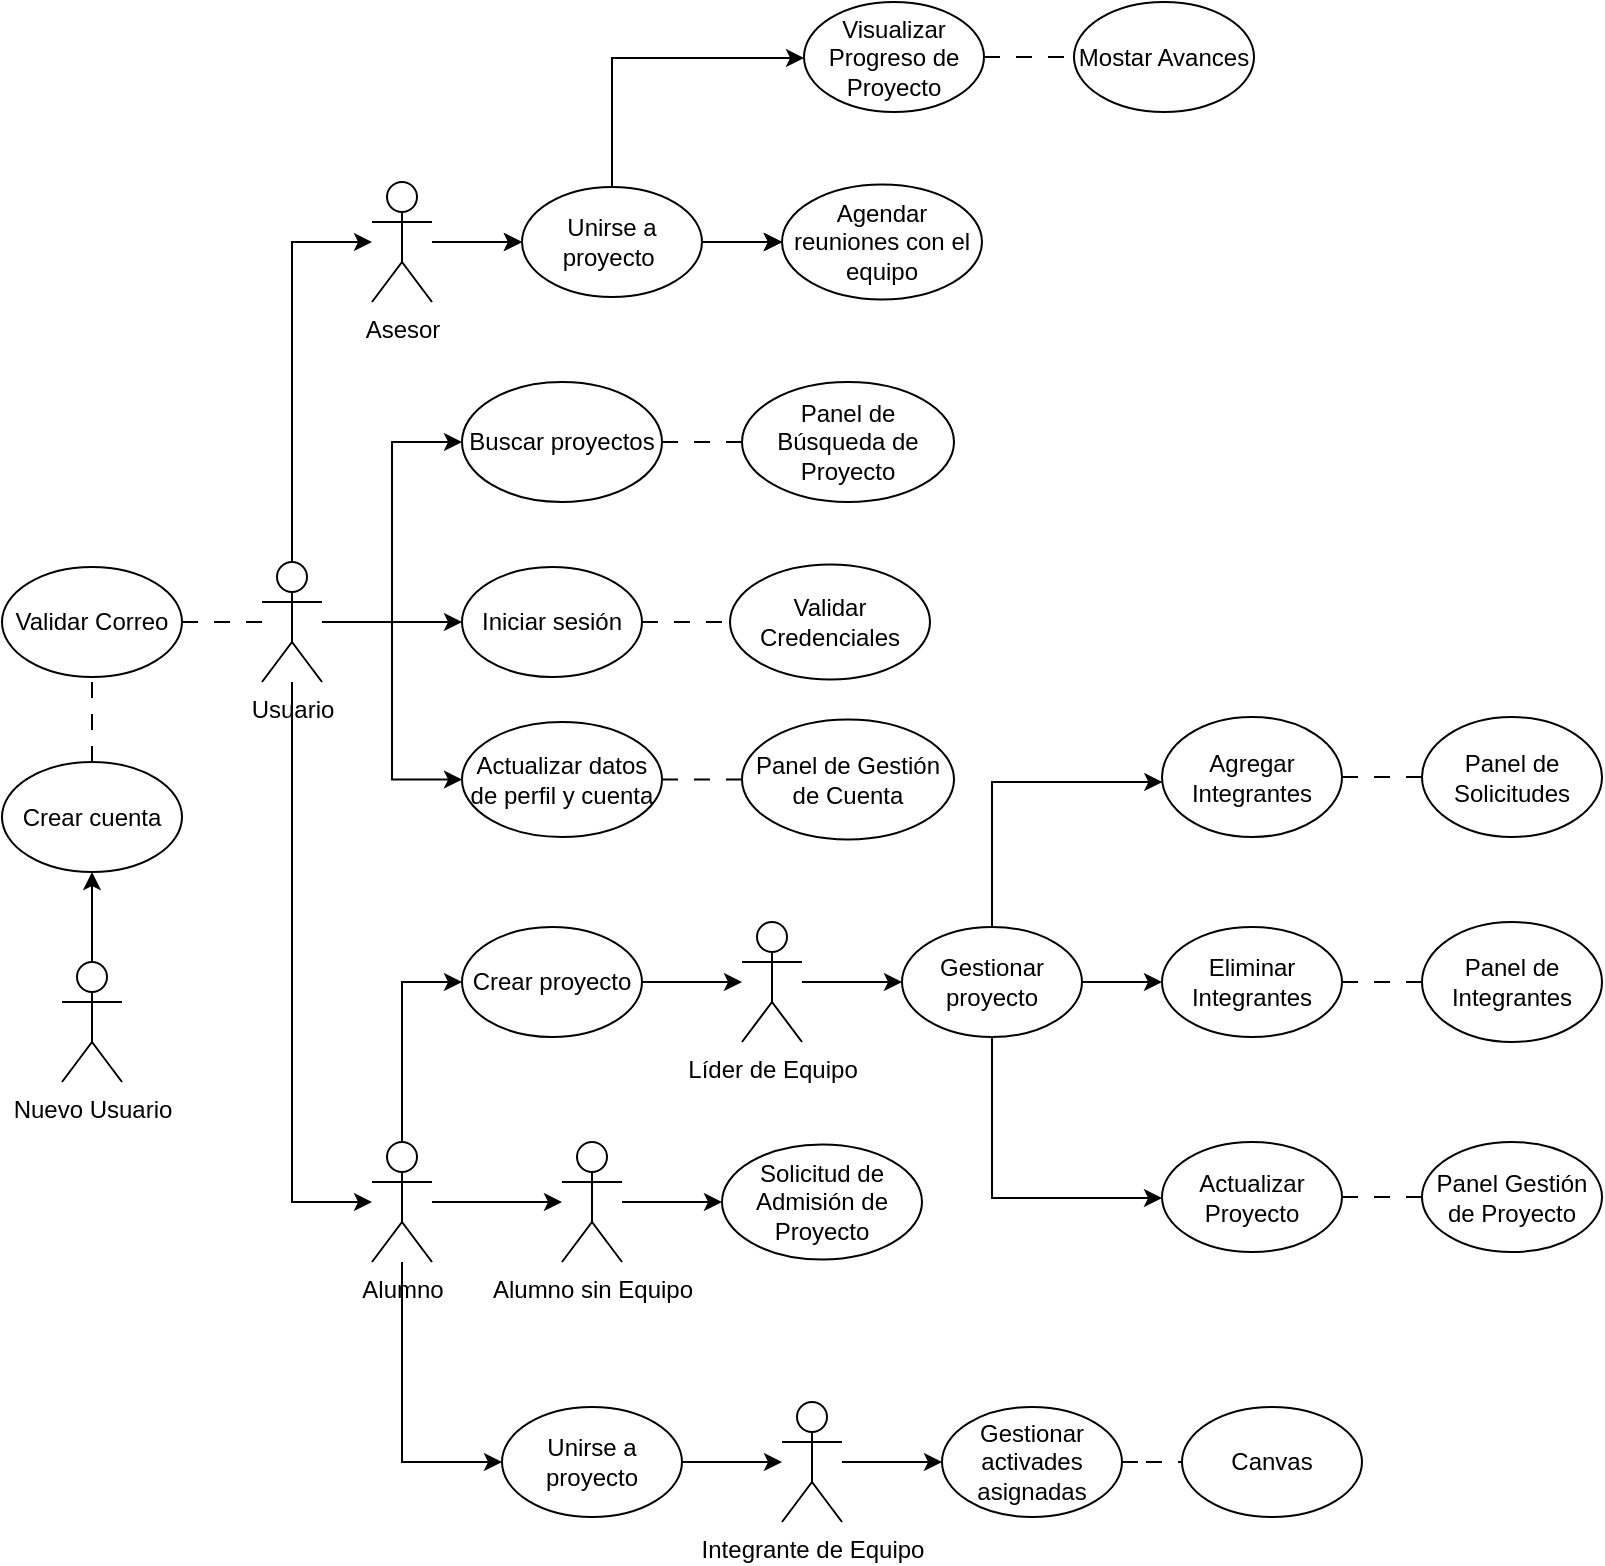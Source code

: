 <mxfile version="24.7.17">
  <diagram name="Página-1" id="Q3MQK9eLE-fshYRaL-MQ">
    <mxGraphModel dx="1529" dy="937" grid="1" gridSize="10" guides="1" tooltips="1" connect="1" arrows="1" fold="1" page="1" pageScale="1" pageWidth="827" pageHeight="1169" math="0" shadow="0">
      <root>
        <mxCell id="Eu2buTDhop-BOXAHw6NF-0" />
        <mxCell id="Eu2buTDhop-BOXAHw6NF-1" parent="Eu2buTDhop-BOXAHw6NF-0" />
        <mxCell id="0c--Cq4GU_85b215walp-6" value="" style="edgeStyle=orthogonalEdgeStyle;rounded=0;orthogonalLoop=1;jettySize=auto;html=1;" parent="Eu2buTDhop-BOXAHw6NF-1" source="0c--Cq4GU_85b215walp-0" target="0c--Cq4GU_85b215walp-5" edge="1">
          <mxGeometry relative="1" as="geometry" />
        </mxCell>
        <mxCell id="0c--Cq4GU_85b215walp-0" value="Nuevo Usuario" style="shape=umlActor;verticalLabelPosition=bottom;verticalAlign=top;html=1;outlineConnect=0;" parent="Eu2buTDhop-BOXAHw6NF-1" vertex="1">
          <mxGeometry x="44" y="590" width="30" height="60" as="geometry" />
        </mxCell>
        <mxCell id="PGBivgjFUVnGUzISr3lj-24" value="" style="edgeStyle=orthogonalEdgeStyle;rounded=0;orthogonalLoop=1;jettySize=auto;html=1;endArrow=none;endFill=0;dashed=1;dashPattern=8 8;" parent="Eu2buTDhop-BOXAHw6NF-1" source="0c--Cq4GU_85b215walp-5" target="PGBivgjFUVnGUzISr3lj-23" edge="1">
          <mxGeometry relative="1" as="geometry" />
        </mxCell>
        <mxCell id="0c--Cq4GU_85b215walp-5" value="Crear cuenta" style="ellipse;whiteSpace=wrap;html=1;verticalAlign=middle;align=center;" parent="Eu2buTDhop-BOXAHw6NF-1" vertex="1">
          <mxGeometry x="14" y="490" width="90" height="55" as="geometry" />
        </mxCell>
        <mxCell id="0c--Cq4GU_85b215walp-53" style="edgeStyle=orthogonalEdgeStyle;rounded=0;orthogonalLoop=1;jettySize=auto;html=1;" parent="Eu2buTDhop-BOXAHw6NF-1" source="0c--Cq4GU_85b215walp-8" target="0c--Cq4GU_85b215walp-15" edge="1">
          <mxGeometry relative="1" as="geometry">
            <Array as="points">
              <mxPoint x="159" y="230" />
            </Array>
          </mxGeometry>
        </mxCell>
        <mxCell id="0c--Cq4GU_85b215walp-54" style="edgeStyle=orthogonalEdgeStyle;rounded=0;orthogonalLoop=1;jettySize=auto;html=1;" parent="Eu2buTDhop-BOXAHw6NF-1" source="0c--Cq4GU_85b215walp-8" target="0c--Cq4GU_85b215walp-45" edge="1">
          <mxGeometry relative="1" as="geometry">
            <Array as="points">
              <mxPoint x="159" y="710" />
            </Array>
          </mxGeometry>
        </mxCell>
        <mxCell id="PGBivgjFUVnGUzISr3lj-27" value="" style="edgeStyle=orthogonalEdgeStyle;rounded=0;orthogonalLoop=1;jettySize=auto;html=1;" parent="Eu2buTDhop-BOXAHw6NF-1" source="0c--Cq4GU_85b215walp-8" target="PGBivgjFUVnGUzISr3lj-26" edge="1">
          <mxGeometry relative="1" as="geometry" />
        </mxCell>
        <mxCell id="PGBivgjFUVnGUzISr3lj-39" style="edgeStyle=orthogonalEdgeStyle;rounded=0;orthogonalLoop=1;jettySize=auto;html=1;entryX=0;entryY=0.5;entryDx=0;entryDy=0;" parent="Eu2buTDhop-BOXAHw6NF-1" source="0c--Cq4GU_85b215walp-8" target="PGBivgjFUVnGUzISr3lj-20" edge="1">
          <mxGeometry relative="1" as="geometry" />
        </mxCell>
        <mxCell id="vJx__80vHbVH02SjPqjo-4" style="edgeStyle=orthogonalEdgeStyle;rounded=0;orthogonalLoop=1;jettySize=auto;html=1;entryX=0;entryY=0.5;entryDx=0;entryDy=0;" parent="Eu2buTDhop-BOXAHw6NF-1" source="0c--Cq4GU_85b215walp-8" target="vJx__80vHbVH02SjPqjo-2" edge="1">
          <mxGeometry relative="1" as="geometry" />
        </mxCell>
        <mxCell id="0c--Cq4GU_85b215walp-8" value="Usuario" style="shape=umlActor;verticalLabelPosition=bottom;verticalAlign=top;html=1;outlineConnect=0;" parent="Eu2buTDhop-BOXAHw6NF-1" vertex="1">
          <mxGeometry x="144" y="390" width="30" height="60" as="geometry" />
        </mxCell>
        <mxCell id="9_rghuKC3j3RGYFYqaF6-5" style="edgeStyle=orthogonalEdgeStyle;rounded=0;orthogonalLoop=1;jettySize=auto;html=1;entryX=0;entryY=0.5;entryDx=0;entryDy=0;" parent="Eu2buTDhop-BOXAHw6NF-1" source="0c--Cq4GU_85b215walp-15" target="9_rghuKC3j3RGYFYqaF6-3" edge="1">
          <mxGeometry relative="1" as="geometry" />
        </mxCell>
        <mxCell id="0c--Cq4GU_85b215walp-15" value="Asesor" style="shape=umlActor;verticalLabelPosition=bottom;verticalAlign=top;html=1;outlineConnect=0;" parent="Eu2buTDhop-BOXAHw6NF-1" vertex="1">
          <mxGeometry x="199" y="200" width="30" height="60" as="geometry" />
        </mxCell>
        <mxCell id="PGBivgjFUVnGUzISr3lj-4" style="edgeStyle=orthogonalEdgeStyle;rounded=0;orthogonalLoop=1;jettySize=auto;html=1;entryX=0;entryY=0.5;entryDx=0;entryDy=0;" parent="Eu2buTDhop-BOXAHw6NF-1" source="0c--Cq4GU_85b215walp-45" target="PGBivgjFUVnGUzISr3lj-3" edge="1">
          <mxGeometry relative="1" as="geometry">
            <Array as="points">
              <mxPoint x="214" y="600" />
            </Array>
          </mxGeometry>
        </mxCell>
        <mxCell id="PGBivgjFUVnGUzISr3lj-17" style="edgeStyle=orthogonalEdgeStyle;rounded=0;orthogonalLoop=1;jettySize=auto;html=1;entryX=0;entryY=0.5;entryDx=0;entryDy=0;" parent="Eu2buTDhop-BOXAHw6NF-1" source="0c--Cq4GU_85b215walp-45" target="PGBivgjFUVnGUzISr3lj-16" edge="1">
          <mxGeometry relative="1" as="geometry">
            <mxPoint x="214" y="860" as="sourcePoint" />
            <Array as="points">
              <mxPoint x="214" y="840" />
            </Array>
          </mxGeometry>
        </mxCell>
        <mxCell id="Q1BVSHCQuP1x_I5187WG-1" value="" style="edgeStyle=orthogonalEdgeStyle;rounded=0;orthogonalLoop=1;jettySize=auto;html=1;" parent="Eu2buTDhop-BOXAHw6NF-1" source="0c--Cq4GU_85b215walp-45" target="Q1BVSHCQuP1x_I5187WG-0" edge="1">
          <mxGeometry relative="1" as="geometry">
            <Array as="points">
              <mxPoint x="274" y="710" />
              <mxPoint x="274" y="710" />
            </Array>
          </mxGeometry>
        </mxCell>
        <mxCell id="0c--Cq4GU_85b215walp-45" value="Alumno" style="shape=umlActor;verticalLabelPosition=bottom;verticalAlign=top;html=1;outlineConnect=0;" parent="Eu2buTDhop-BOXAHw6NF-1" vertex="1">
          <mxGeometry x="199" y="680" width="30" height="60" as="geometry" />
        </mxCell>
        <mxCell id="PGBivgjFUVnGUzISr3lj-6" style="edgeStyle=orthogonalEdgeStyle;rounded=0;orthogonalLoop=1;jettySize=auto;html=1;entryX=0;entryY=0.5;entryDx=0;entryDy=0;" parent="Eu2buTDhop-BOXAHw6NF-1" source="0c--Cq4GU_85b215walp-47" target="PGBivgjFUVnGUzISr3lj-0" edge="1">
          <mxGeometry relative="1" as="geometry" />
        </mxCell>
        <mxCell id="0c--Cq4GU_85b215walp-47" value="Líder de Equipo" style="shape=umlActor;verticalLabelPosition=bottom;verticalAlign=top;html=1;outlineConnect=0;" parent="Eu2buTDhop-BOXAHw6NF-1" vertex="1">
          <mxGeometry x="384" y="570" width="30" height="60" as="geometry" />
        </mxCell>
        <mxCell id="9_rghuKC3j3RGYFYqaF6-4" value="Agendar reuniones con el equipo" style="ellipse;whiteSpace=wrap;html=1;verticalAlign=middle;align=center;" parent="Eu2buTDhop-BOXAHw6NF-1" vertex="1">
          <mxGeometry x="404" y="201.25" width="100" height="57.5" as="geometry" />
        </mxCell>
        <mxCell id="9_rghuKC3j3RGYFYqaF6-7" value="" style="edgeStyle=orthogonalEdgeStyle;rounded=0;orthogonalLoop=1;jettySize=auto;html=1;entryX=0;entryY=0.5;entryDx=0;entryDy=0;" parent="Eu2buTDhop-BOXAHw6NF-1" source="0c--Cq4GU_85b215walp-15" target="9_rghuKC3j3RGYFYqaF6-3" edge="1">
          <mxGeometry relative="1" as="geometry">
            <mxPoint x="229" y="230" as="sourcePoint" />
            <mxPoint x="424" y="230" as="targetPoint" />
          </mxGeometry>
        </mxCell>
        <mxCell id="9_rghuKC3j3RGYFYqaF6-8" value="" style="edgeStyle=orthogonalEdgeStyle;rounded=0;orthogonalLoop=1;jettySize=auto;html=1;" parent="Eu2buTDhop-BOXAHw6NF-1" source="9_rghuKC3j3RGYFYqaF6-3" target="9_rghuKC3j3RGYFYqaF6-4" edge="1">
          <mxGeometry relative="1" as="geometry" />
        </mxCell>
        <mxCell id="Q1BVSHCQuP1x_I5187WG-7" value="" style="edgeStyle=orthogonalEdgeStyle;rounded=0;orthogonalLoop=1;jettySize=auto;html=1;" parent="Eu2buTDhop-BOXAHw6NF-1" source="9_rghuKC3j3RGYFYqaF6-3" target="9_rghuKC3j3RGYFYqaF6-4" edge="1">
          <mxGeometry relative="1" as="geometry" />
        </mxCell>
        <mxCell id="Q1BVSHCQuP1x_I5187WG-8" value="" style="edgeStyle=orthogonalEdgeStyle;rounded=0;orthogonalLoop=1;jettySize=auto;html=1;" parent="Eu2buTDhop-BOXAHw6NF-1" source="9_rghuKC3j3RGYFYqaF6-3" target="9_rghuKC3j3RGYFYqaF6-4" edge="1">
          <mxGeometry relative="1" as="geometry" />
        </mxCell>
        <mxCell id="Q1BVSHCQuP1x_I5187WG-10" value="" style="edgeStyle=orthogonalEdgeStyle;rounded=0;orthogonalLoop=1;jettySize=auto;html=1;" parent="Eu2buTDhop-BOXAHw6NF-1" source="9_rghuKC3j3RGYFYqaF6-3" target="Q1BVSHCQuP1x_I5187WG-9" edge="1">
          <mxGeometry relative="1" as="geometry">
            <Array as="points">
              <mxPoint x="319" y="138" />
            </Array>
          </mxGeometry>
        </mxCell>
        <mxCell id="9_rghuKC3j3RGYFYqaF6-3" value="Unirse a proyecto&amp;nbsp;" style="ellipse;whiteSpace=wrap;html=1;verticalAlign=middle;align=center;" parent="Eu2buTDhop-BOXAHw6NF-1" vertex="1">
          <mxGeometry x="274" y="202.5" width="90" height="55" as="geometry" />
        </mxCell>
        <mxCell id="PGBivgjFUVnGUzISr3lj-41" value="" style="edgeStyle=orthogonalEdgeStyle;rounded=0;orthogonalLoop=1;jettySize=auto;html=1;" parent="Eu2buTDhop-BOXAHw6NF-1" source="PGBivgjFUVnGUzISr3lj-0" target="PGBivgjFUVnGUzISr3lj-40" edge="1">
          <mxGeometry relative="1" as="geometry" />
        </mxCell>
        <mxCell id="PGBivgjFUVnGUzISr3lj-44" value="" style="edgeStyle=orthogonalEdgeStyle;rounded=0;orthogonalLoop=1;jettySize=auto;html=1;exitX=0.5;exitY=1;exitDx=0;exitDy=0;" parent="Eu2buTDhop-BOXAHw6NF-1" source="PGBivgjFUVnGUzISr3lj-0" target="PGBivgjFUVnGUzISr3lj-43" edge="1">
          <mxGeometry relative="1" as="geometry">
            <Array as="points">
              <mxPoint x="509" y="708" />
            </Array>
          </mxGeometry>
        </mxCell>
        <mxCell id="-abihIE500p0bfGIa6gH-3" value="" style="edgeStyle=orthogonalEdgeStyle;rounded=0;orthogonalLoop=1;jettySize=auto;html=1;exitX=0.5;exitY=0;exitDx=0;exitDy=0;" parent="Eu2buTDhop-BOXAHw6NF-1" source="PGBivgjFUVnGUzISr3lj-0" target="-abihIE500p0bfGIa6gH-2" edge="1">
          <mxGeometry relative="1" as="geometry">
            <Array as="points">
              <mxPoint x="509" y="500" />
            </Array>
          </mxGeometry>
        </mxCell>
        <mxCell id="PGBivgjFUVnGUzISr3lj-0" value="Gestionar proyecto" style="ellipse;whiteSpace=wrap;html=1;verticalAlign=middle;align=center;" parent="Eu2buTDhop-BOXAHw6NF-1" vertex="1">
          <mxGeometry x="464" y="572.5" width="90" height="55" as="geometry" />
        </mxCell>
        <mxCell id="PGBivgjFUVnGUzISr3lj-7" style="edgeStyle=orthogonalEdgeStyle;rounded=0;orthogonalLoop=1;jettySize=auto;html=1;" parent="Eu2buTDhop-BOXAHw6NF-1" source="PGBivgjFUVnGUzISr3lj-3" target="0c--Cq4GU_85b215walp-47" edge="1">
          <mxGeometry relative="1" as="geometry" />
        </mxCell>
        <mxCell id="PGBivgjFUVnGUzISr3lj-3" value="Crear proyecto" style="ellipse;whiteSpace=wrap;html=1;verticalAlign=middle;align=center;" parent="Eu2buTDhop-BOXAHw6NF-1" vertex="1">
          <mxGeometry x="244" y="572.5" width="90" height="55" as="geometry" />
        </mxCell>
        <mxCell id="PGBivgjFUVnGUzISr3lj-12" style="edgeStyle=orthogonalEdgeStyle;rounded=0;orthogonalLoop=1;jettySize=auto;html=1;entryX=0;entryY=0.5;entryDx=0;entryDy=0;" parent="Eu2buTDhop-BOXAHw6NF-1" source="PGBivgjFUVnGUzISr3lj-13" target="PGBivgjFUVnGUzISr3lj-14" edge="1">
          <mxGeometry relative="1" as="geometry" />
        </mxCell>
        <mxCell id="PGBivgjFUVnGUzISr3lj-13" value="Integrante de Equipo" style="shape=umlActor;verticalLabelPosition=bottom;verticalAlign=top;html=1;outlineConnect=0;" parent="Eu2buTDhop-BOXAHw6NF-1" vertex="1">
          <mxGeometry x="404" y="810" width="30" height="60" as="geometry" />
        </mxCell>
        <mxCell id="vJx__80vHbVH02SjPqjo-7" value="" style="edgeStyle=orthogonalEdgeStyle;rounded=0;orthogonalLoop=1;jettySize=auto;html=1;endArrow=none;endFill=0;dashed=1;dashPattern=8 8;" parent="Eu2buTDhop-BOXAHw6NF-1" source="PGBivgjFUVnGUzISr3lj-14" target="vJx__80vHbVH02SjPqjo-6" edge="1">
          <mxGeometry relative="1" as="geometry" />
        </mxCell>
        <mxCell id="PGBivgjFUVnGUzISr3lj-14" value="Gestionar activades asignadas" style="ellipse;whiteSpace=wrap;html=1;verticalAlign=middle;align=center;" parent="Eu2buTDhop-BOXAHw6NF-1" vertex="1">
          <mxGeometry x="484" y="812.5" width="90" height="55" as="geometry" />
        </mxCell>
        <mxCell id="PGBivgjFUVnGUzISr3lj-15" style="edgeStyle=orthogonalEdgeStyle;rounded=0;orthogonalLoop=1;jettySize=auto;html=1;" parent="Eu2buTDhop-BOXAHw6NF-1" source="PGBivgjFUVnGUzISr3lj-16" target="PGBivgjFUVnGUzISr3lj-13" edge="1">
          <mxGeometry relative="1" as="geometry" />
        </mxCell>
        <mxCell id="PGBivgjFUVnGUzISr3lj-16" value="Unirse a proyecto" style="ellipse;whiteSpace=wrap;html=1;verticalAlign=middle;align=center;" parent="Eu2buTDhop-BOXAHw6NF-1" vertex="1">
          <mxGeometry x="264" y="812.5" width="90" height="55" as="geometry" />
        </mxCell>
        <mxCell id="vJx__80vHbVH02SjPqjo-1" value="" style="edgeStyle=orthogonalEdgeStyle;rounded=0;orthogonalLoop=1;jettySize=auto;html=1;endArrow=none;endFill=0;dashed=1;dashPattern=8 8;" parent="Eu2buTDhop-BOXAHw6NF-1" source="PGBivgjFUVnGUzISr3lj-20" target="vJx__80vHbVH02SjPqjo-0" edge="1">
          <mxGeometry relative="1" as="geometry" />
        </mxCell>
        <mxCell id="PGBivgjFUVnGUzISr3lj-20" value="Actualizar datos de perfil y cuenta" style="ellipse;whiteSpace=wrap;html=1;verticalAlign=middle;align=center;" parent="Eu2buTDhop-BOXAHw6NF-1" vertex="1">
          <mxGeometry x="244" y="470" width="100" height="57.5" as="geometry" />
        </mxCell>
        <mxCell id="PGBivgjFUVnGUzISr3lj-25" value="" style="edgeStyle=orthogonalEdgeStyle;rounded=0;orthogonalLoop=1;jettySize=auto;html=1;endArrow=none;endFill=0;dashed=1;dashPattern=8 8;" parent="Eu2buTDhop-BOXAHw6NF-1" source="PGBivgjFUVnGUzISr3lj-23" target="0c--Cq4GU_85b215walp-8" edge="1">
          <mxGeometry relative="1" as="geometry" />
        </mxCell>
        <mxCell id="PGBivgjFUVnGUzISr3lj-23" value="Validar Correo" style="ellipse;whiteSpace=wrap;html=1;verticalAlign=middle;align=center;" parent="Eu2buTDhop-BOXAHw6NF-1" vertex="1">
          <mxGeometry x="14" y="392.5" width="90" height="55" as="geometry" />
        </mxCell>
        <mxCell id="PGBivgjFUVnGUzISr3lj-30" value="" style="edgeStyle=orthogonalEdgeStyle;rounded=0;orthogonalLoop=1;jettySize=auto;html=1;endArrow=none;endFill=0;dashed=1;dashPattern=8 8;" parent="Eu2buTDhop-BOXAHw6NF-1" source="PGBivgjFUVnGUzISr3lj-26" target="PGBivgjFUVnGUzISr3lj-28" edge="1">
          <mxGeometry relative="1" as="geometry" />
        </mxCell>
        <mxCell id="PGBivgjFUVnGUzISr3lj-26" value="Iniciar sesión" style="ellipse;whiteSpace=wrap;html=1;verticalAlign=middle;align=center;" parent="Eu2buTDhop-BOXAHw6NF-1" vertex="1">
          <mxGeometry x="244" y="392.5" width="90" height="55" as="geometry" />
        </mxCell>
        <mxCell id="PGBivgjFUVnGUzISr3lj-28" value="Validar Credenciales" style="ellipse;whiteSpace=wrap;html=1;verticalAlign=middle;align=center;" parent="Eu2buTDhop-BOXAHw6NF-1" vertex="1">
          <mxGeometry x="378" y="391.25" width="100" height="57.5" as="geometry" />
        </mxCell>
        <mxCell id="5M0Ydp9KJkjTWztyCfgb-0" value="" style="edgeStyle=orthogonalEdgeStyle;rounded=0;orthogonalLoop=1;jettySize=auto;html=1;endArrow=none;endFill=0;dashed=1;dashPattern=8 8;" parent="Eu2buTDhop-BOXAHw6NF-1" source="PGBivgjFUVnGUzISr3lj-40" target="e3v-rX-F-pmXQ6O5jwZ3-2" edge="1">
          <mxGeometry relative="1" as="geometry" />
        </mxCell>
        <mxCell id="PGBivgjFUVnGUzISr3lj-40" value="Eliminar Integrantes" style="ellipse;whiteSpace=wrap;html=1;verticalAlign=middle;align=center;" parent="Eu2buTDhop-BOXAHw6NF-1" vertex="1">
          <mxGeometry x="594" y="572.5" width="90" height="55" as="geometry" />
        </mxCell>
        <mxCell id="5M0Ydp9KJkjTWztyCfgb-2" value="" style="edgeStyle=orthogonalEdgeStyle;rounded=0;orthogonalLoop=1;jettySize=auto;html=1;endArrow=none;endFill=0;dashed=1;dashPattern=8 8;" parent="Eu2buTDhop-BOXAHw6NF-1" source="PGBivgjFUVnGUzISr3lj-43" target="5M0Ydp9KJkjTWztyCfgb-1" edge="1">
          <mxGeometry relative="1" as="geometry" />
        </mxCell>
        <mxCell id="PGBivgjFUVnGUzISr3lj-43" value="Actualizar Proyecto" style="ellipse;whiteSpace=wrap;html=1;verticalAlign=middle;align=center;" parent="Eu2buTDhop-BOXAHw6NF-1" vertex="1">
          <mxGeometry x="594" y="680" width="90" height="55" as="geometry" />
        </mxCell>
        <mxCell id="5M0Ydp9KJkjTWztyCfgb-3" value="" style="edgeStyle=orthogonalEdgeStyle;rounded=0;orthogonalLoop=1;jettySize=auto;html=1;endArrow=none;endFill=0;dashed=1;dashPattern=8 8;" parent="Eu2buTDhop-BOXAHw6NF-1" source="-abihIE500p0bfGIa6gH-2" target="-abihIE500p0bfGIa6gH-4" edge="1">
          <mxGeometry relative="1" as="geometry" />
        </mxCell>
        <mxCell id="-abihIE500p0bfGIa6gH-2" value="Agregar Integrantes" style="ellipse;whiteSpace=wrap;html=1;verticalAlign=middle;align=center;" parent="Eu2buTDhop-BOXAHw6NF-1" vertex="1">
          <mxGeometry x="594" y="467.5" width="90" height="60" as="geometry" />
        </mxCell>
        <mxCell id="-abihIE500p0bfGIa6gH-4" value="Panel de Solicitudes" style="ellipse;whiteSpace=wrap;html=1;verticalAlign=middle;align=center;" parent="Eu2buTDhop-BOXAHw6NF-1" vertex="1">
          <mxGeometry x="724" y="467.5" width="90" height="60" as="geometry" />
        </mxCell>
        <mxCell id="e3v-rX-F-pmXQ6O5jwZ3-2" value="Panel de Integrantes" style="ellipse;whiteSpace=wrap;html=1;verticalAlign=middle;align=center;" parent="Eu2buTDhop-BOXAHw6NF-1" vertex="1">
          <mxGeometry x="724" y="570" width="90" height="60" as="geometry" />
        </mxCell>
        <mxCell id="vJx__80vHbVH02SjPqjo-0" value="Panel de Gestión de Cuenta" style="ellipse;whiteSpace=wrap;html=1;verticalAlign=middle;align=center;" parent="Eu2buTDhop-BOXAHw6NF-1" vertex="1">
          <mxGeometry x="384" y="468.75" width="106" height="60" as="geometry" />
        </mxCell>
        <mxCell id="vJx__80vHbVH02SjPqjo-5" value="" style="edgeStyle=orthogonalEdgeStyle;rounded=0;orthogonalLoop=1;jettySize=auto;html=1;endArrow=none;endFill=0;dashed=1;dashPattern=8 8;" parent="Eu2buTDhop-BOXAHw6NF-1" source="vJx__80vHbVH02SjPqjo-2" target="vJx__80vHbVH02SjPqjo-3" edge="1">
          <mxGeometry relative="1" as="geometry" />
        </mxCell>
        <mxCell id="vJx__80vHbVH02SjPqjo-2" value="Buscar proyectos" style="ellipse;whiteSpace=wrap;html=1;verticalAlign=middle;align=center;" parent="Eu2buTDhop-BOXAHw6NF-1" vertex="1">
          <mxGeometry x="244" y="300" width="100" height="60" as="geometry" />
        </mxCell>
        <mxCell id="vJx__80vHbVH02SjPqjo-3" value="Panel de Búsqueda de Proyecto" style="ellipse;whiteSpace=wrap;html=1;verticalAlign=middle;align=center;" parent="Eu2buTDhop-BOXAHw6NF-1" vertex="1">
          <mxGeometry x="384" y="300" width="106" height="60" as="geometry" />
        </mxCell>
        <mxCell id="vJx__80vHbVH02SjPqjo-6" value="Canvas" style="ellipse;whiteSpace=wrap;html=1;verticalAlign=middle;align=center;" parent="Eu2buTDhop-BOXAHw6NF-1" vertex="1">
          <mxGeometry x="604" y="812.5" width="90" height="55" as="geometry" />
        </mxCell>
        <mxCell id="5M0Ydp9KJkjTWztyCfgb-1" value="Panel Gestión de Proyecto" style="ellipse;whiteSpace=wrap;html=1;verticalAlign=middle;align=center;" parent="Eu2buTDhop-BOXAHw6NF-1" vertex="1">
          <mxGeometry x="724" y="680" width="90" height="55" as="geometry" />
        </mxCell>
        <mxCell id="Q1BVSHCQuP1x_I5187WG-6" style="edgeStyle=orthogonalEdgeStyle;rounded=0;orthogonalLoop=1;jettySize=auto;html=1;entryX=0;entryY=0.5;entryDx=0;entryDy=0;" parent="Eu2buTDhop-BOXAHw6NF-1" source="Q1BVSHCQuP1x_I5187WG-0" target="Q1BVSHCQuP1x_I5187WG-5" edge="1">
          <mxGeometry relative="1" as="geometry" />
        </mxCell>
        <mxCell id="Q1BVSHCQuP1x_I5187WG-0" value="Alumno sin Equipo" style="shape=umlActor;verticalLabelPosition=bottom;verticalAlign=top;html=1;outlineConnect=0;" parent="Eu2buTDhop-BOXAHw6NF-1" vertex="1">
          <mxGeometry x="294" y="680" width="30" height="60" as="geometry" />
        </mxCell>
        <mxCell id="Q1BVSHCQuP1x_I5187WG-5" value="Solicitud de Admisión de Proyecto" style="ellipse;whiteSpace=wrap;html=1;verticalAlign=middle;align=center;" parent="Eu2buTDhop-BOXAHw6NF-1" vertex="1">
          <mxGeometry x="374" y="681.25" width="100" height="57.5" as="geometry" />
        </mxCell>
        <mxCell id="Q1BVSHCQuP1x_I5187WG-12" style="edgeStyle=orthogonalEdgeStyle;rounded=0;orthogonalLoop=1;jettySize=auto;html=1;entryX=0;entryY=0.5;entryDx=0;entryDy=0;endArrow=none;endFill=0;dashed=1;dashPattern=8 8;" parent="Eu2buTDhop-BOXAHw6NF-1" source="Q1BVSHCQuP1x_I5187WG-9" target="Q1BVSHCQuP1x_I5187WG-11" edge="1">
          <mxGeometry relative="1" as="geometry" />
        </mxCell>
        <mxCell id="Q1BVSHCQuP1x_I5187WG-9" value="Visualizar Progreso de Proyecto" style="ellipse;whiteSpace=wrap;html=1;verticalAlign=middle;align=center;" parent="Eu2buTDhop-BOXAHw6NF-1" vertex="1">
          <mxGeometry x="415" y="110" width="90" height="55" as="geometry" />
        </mxCell>
        <mxCell id="Q1BVSHCQuP1x_I5187WG-11" value="Mostar Avances" style="ellipse;whiteSpace=wrap;html=1;verticalAlign=middle;align=center;" parent="Eu2buTDhop-BOXAHw6NF-1" vertex="1">
          <mxGeometry x="550" y="110" width="90" height="55" as="geometry" />
        </mxCell>
      </root>
    </mxGraphModel>
  </diagram>
</mxfile>
